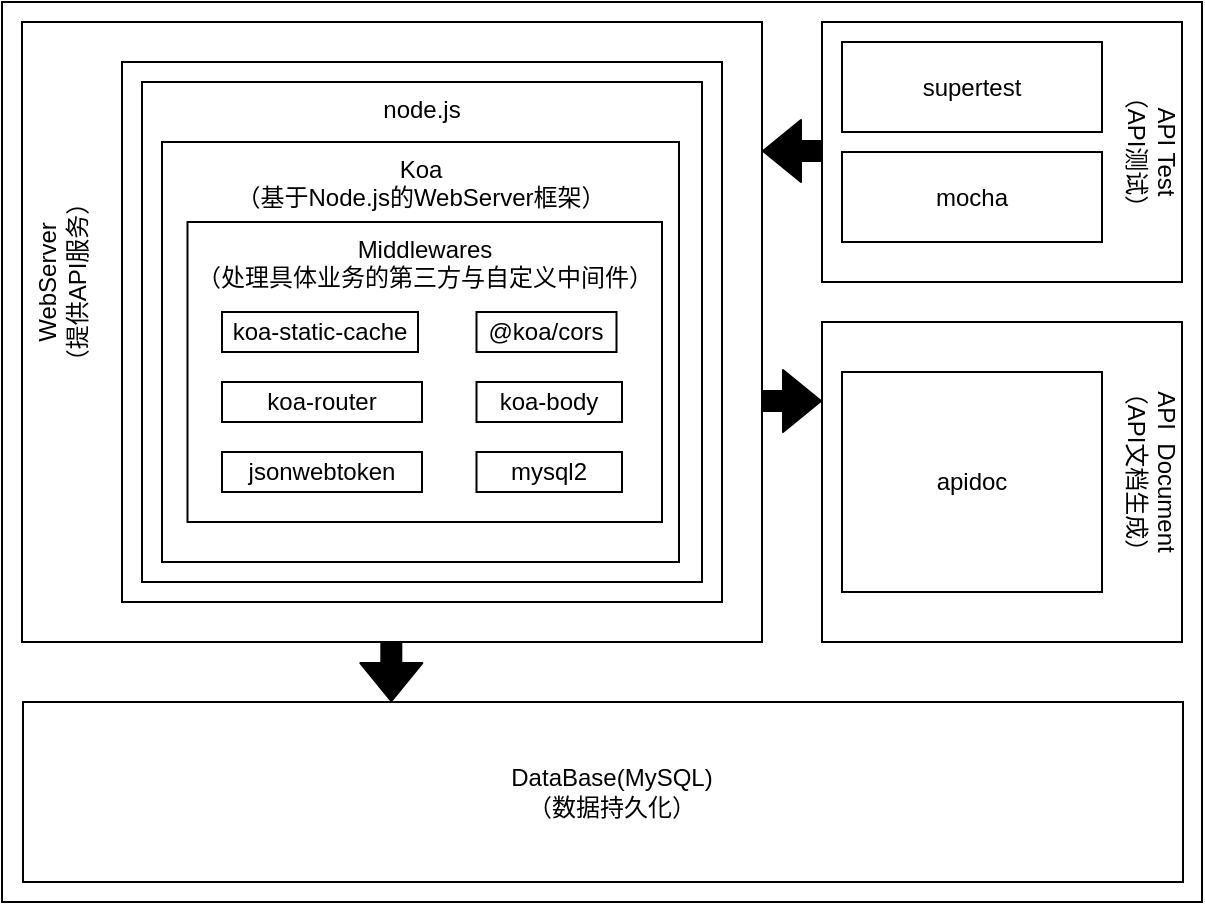 <mxfile pages="1">
    <diagram id="bZt9UJ9Iiwol7YGJl0LJ" name="Page-1">
        <mxGraphModel dx="686" dy="438" grid="1" gridSize="10" guides="1" tooltips="1" connect="1" arrows="1" fold="1" page="1" pageScale="1" pageWidth="850" pageHeight="1100" math="0" shadow="0">
            <root>
                <mxCell id="0"/>
                <mxCell id="1" parent="0"/>
                <mxCell id="11" value="" style="rounded=0;whiteSpace=wrap;html=1;" parent="1" vertex="1">
                    <mxGeometry x="40" y="40" width="600" height="450" as="geometry"/>
                </mxCell>
                <mxCell id="7" value="" style="rounded=0;whiteSpace=wrap;html=1;" parent="1" vertex="1">
                    <mxGeometry x="50" y="50" width="370" height="310" as="geometry"/>
                </mxCell>
                <mxCell id="12" value="" style="rounded=0;whiteSpace=wrap;html=1;" parent="1" vertex="1">
                    <mxGeometry x="450" y="200" width="180" height="160" as="geometry"/>
                </mxCell>
                <mxCell id="13" value="" style="rounded=0;whiteSpace=wrap;html=1;" parent="1" vertex="1">
                    <mxGeometry x="50.5" y="390" width="580" height="90" as="geometry"/>
                </mxCell>
                <mxCell id="14" value="WebServer&lt;br&gt;（提供API服务）" style="text;html=1;strokeColor=none;fillColor=none;align=center;verticalAlign=middle;whiteSpace=wrap;rounded=0;horizontal=0;" parent="1" vertex="1">
                    <mxGeometry x="40" y="110" width="60" height="140" as="geometry"/>
                </mxCell>
                <mxCell id="15" value="API&amp;nbsp; Document&lt;br&gt;（API文档生成）" style="text;html=1;strokeColor=none;fillColor=none;align=center;verticalAlign=middle;whiteSpace=wrap;rounded=0;horizontal=0;direction=west;flipH=1;flipV=1;rotation=-180;" parent="1" vertex="1">
                    <mxGeometry x="590" y="210" width="50" height="130" as="geometry"/>
                </mxCell>
                <mxCell id="16" value="DataBase(MySQL)&lt;br&gt;（数据持久化）" style="text;html=1;strokeColor=none;fillColor=none;align=center;verticalAlign=middle;whiteSpace=wrap;rounded=0;" parent="1" vertex="1">
                    <mxGeometry x="260" y="425" width="170" height="20" as="geometry"/>
                </mxCell>
                <mxCell id="18" value="" style="shape=flexArrow;endArrow=classic;html=1;labelBackgroundColor=#000000;fillColor=#000000;" parent="1" edge="1">
                    <mxGeometry width="50" height="50" relative="1" as="geometry">
                        <mxPoint x="234.66" y="360" as="sourcePoint"/>
                        <mxPoint x="234.66" y="390" as="targetPoint"/>
                    </mxGeometry>
                </mxCell>
                <mxCell id="19" value="" style="shape=flexArrow;endArrow=classic;html=1;labelBackgroundColor=#000000;fillColor=#000000;" parent="1" edge="1">
                    <mxGeometry width="50" height="50" relative="1" as="geometry">
                        <mxPoint x="420" y="239.5" as="sourcePoint"/>
                        <mxPoint x="450" y="239.5" as="targetPoint"/>
                    </mxGeometry>
                </mxCell>
                <mxCell id="20" value="" style="rounded=0;whiteSpace=wrap;html=1;" parent="1" vertex="1">
                    <mxGeometry x="100" y="70" width="300" height="270" as="geometry"/>
                </mxCell>
                <mxCell id="21" value="node.js" style="rounded=0;whiteSpace=wrap;html=1;verticalAlign=top;" parent="1" vertex="1">
                    <mxGeometry x="110" y="80" width="280" height="250" as="geometry"/>
                </mxCell>
                <mxCell id="22" value="Koa&lt;br&gt;（基于Node.js的WebServer框架）" style="rounded=0;whiteSpace=wrap;html=1;verticalAlign=top;" parent="1" vertex="1">
                    <mxGeometry x="120" y="110" width="258.5" height="210" as="geometry"/>
                </mxCell>
                <mxCell id="30" value="" style="rounded=0;whiteSpace=wrap;html=1;" parent="1" vertex="1">
                    <mxGeometry x="450" y="50" width="180" height="130" as="geometry"/>
                </mxCell>
                <mxCell id="31" value="API Test&lt;br&gt;（API测试）" style="text;html=1;strokeColor=none;fillColor=none;align=center;verticalAlign=middle;whiteSpace=wrap;rounded=0;horizontal=0;direction=west;flipH=1;flipV=1;rotation=-180;" parent="1" vertex="1">
                    <mxGeometry x="590" y="50" width="50" height="130" as="geometry"/>
                </mxCell>
                <mxCell id="32" value="" style="shape=flexArrow;endArrow=classic;html=1;labelBackgroundColor=#000000;fillColor=#000000;" parent="1" edge="1">
                    <mxGeometry width="50" height="50" relative="1" as="geometry">
                        <mxPoint x="450" y="114.5" as="sourcePoint"/>
                        <mxPoint x="420" y="114.5" as="targetPoint"/>
                    </mxGeometry>
                </mxCell>
                <mxCell id="33" value="supertest" style="rounded=0;whiteSpace=wrap;html=1;" parent="1" vertex="1">
                    <mxGeometry x="460" y="60" width="130" height="45" as="geometry"/>
                </mxCell>
                <mxCell id="34" value="mocha" style="rounded=0;whiteSpace=wrap;html=1;" parent="1" vertex="1">
                    <mxGeometry x="460" y="115" width="130" height="45" as="geometry"/>
                </mxCell>
                <mxCell id="35" value="apidoc" style="rounded=0;whiteSpace=wrap;html=1;" parent="1" vertex="1">
                    <mxGeometry x="460" y="225" width="130" height="110" as="geometry"/>
                </mxCell>
                <mxCell id="36" value="Middlewares&lt;br&gt;（处理具体业务的第三方与自定义中间件）" style="rounded=0;whiteSpace=wrap;html=1;verticalAlign=top;" parent="1" vertex="1">
                    <mxGeometry x="132.75" y="150" width="237.25" height="150" as="geometry"/>
                </mxCell>
                <mxCell id="24" value="@koa/cors" style="rounded=0;whiteSpace=wrap;html=1;" parent="1" vertex="1">
                    <mxGeometry x="277.25" y="195" width="70" height="20" as="geometry"/>
                </mxCell>
                <mxCell id="25" value="jsonwebtoken" style="rounded=0;whiteSpace=wrap;html=1;" parent="1" vertex="1">
                    <mxGeometry x="150" y="265" width="100" height="20" as="geometry"/>
                </mxCell>
                <mxCell id="26" value="koa-body" style="rounded=0;whiteSpace=wrap;html=1;" parent="1" vertex="1">
                    <mxGeometry x="277.25" y="230" width="72.75" height="20" as="geometry"/>
                </mxCell>
                <mxCell id="27" value="koa-router" style="rounded=0;whiteSpace=wrap;html=1;" parent="1" vertex="1">
                    <mxGeometry x="150" y="230" width="100" height="20" as="geometry"/>
                </mxCell>
                <mxCell id="28" value="koa-static-cache" style="rounded=0;whiteSpace=wrap;html=1;" parent="1" vertex="1">
                    <mxGeometry x="150" y="195" width="98" height="20" as="geometry"/>
                </mxCell>
                <mxCell id="29" value="mysql2" style="rounded=0;whiteSpace=wrap;html=1;" parent="1" vertex="1">
                    <mxGeometry x="277.25" y="265" width="72.75" height="20" as="geometry"/>
                </mxCell>
            </root>
        </mxGraphModel>
    </diagram>
</mxfile>